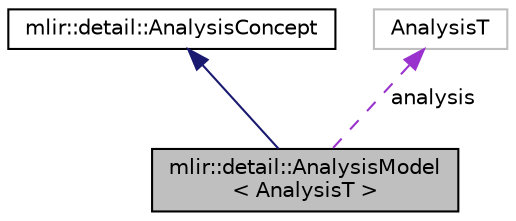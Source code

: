 digraph "mlir::detail::AnalysisModel&lt; AnalysisT &gt;"
{
  bgcolor="transparent";
  edge [fontname="Helvetica",fontsize="10",labelfontname="Helvetica",labelfontsize="10"];
  node [fontname="Helvetica",fontsize="10",shape=record];
  Node2 [label="mlir::detail::AnalysisModel\l\< AnalysisT \>",height=0.2,width=0.4,color="black", fillcolor="grey75", style="filled", fontcolor="black"];
  Node3 -> Node2 [dir="back",color="midnightblue",fontsize="10",style="solid",fontname="Helvetica"];
  Node3 [label="mlir::detail::AnalysisConcept",height=0.2,width=0.4,color="black",URL="$structmlir_1_1detail_1_1AnalysisConcept.html",tooltip="The abstract polymorphic base class representing an analysis. "];
  Node4 -> Node2 [dir="back",color="darkorchid3",fontsize="10",style="dashed",label=" analysis" ,fontname="Helvetica"];
  Node4 [label="AnalysisT",height=0.2,width=0.4,color="grey75"];
}
